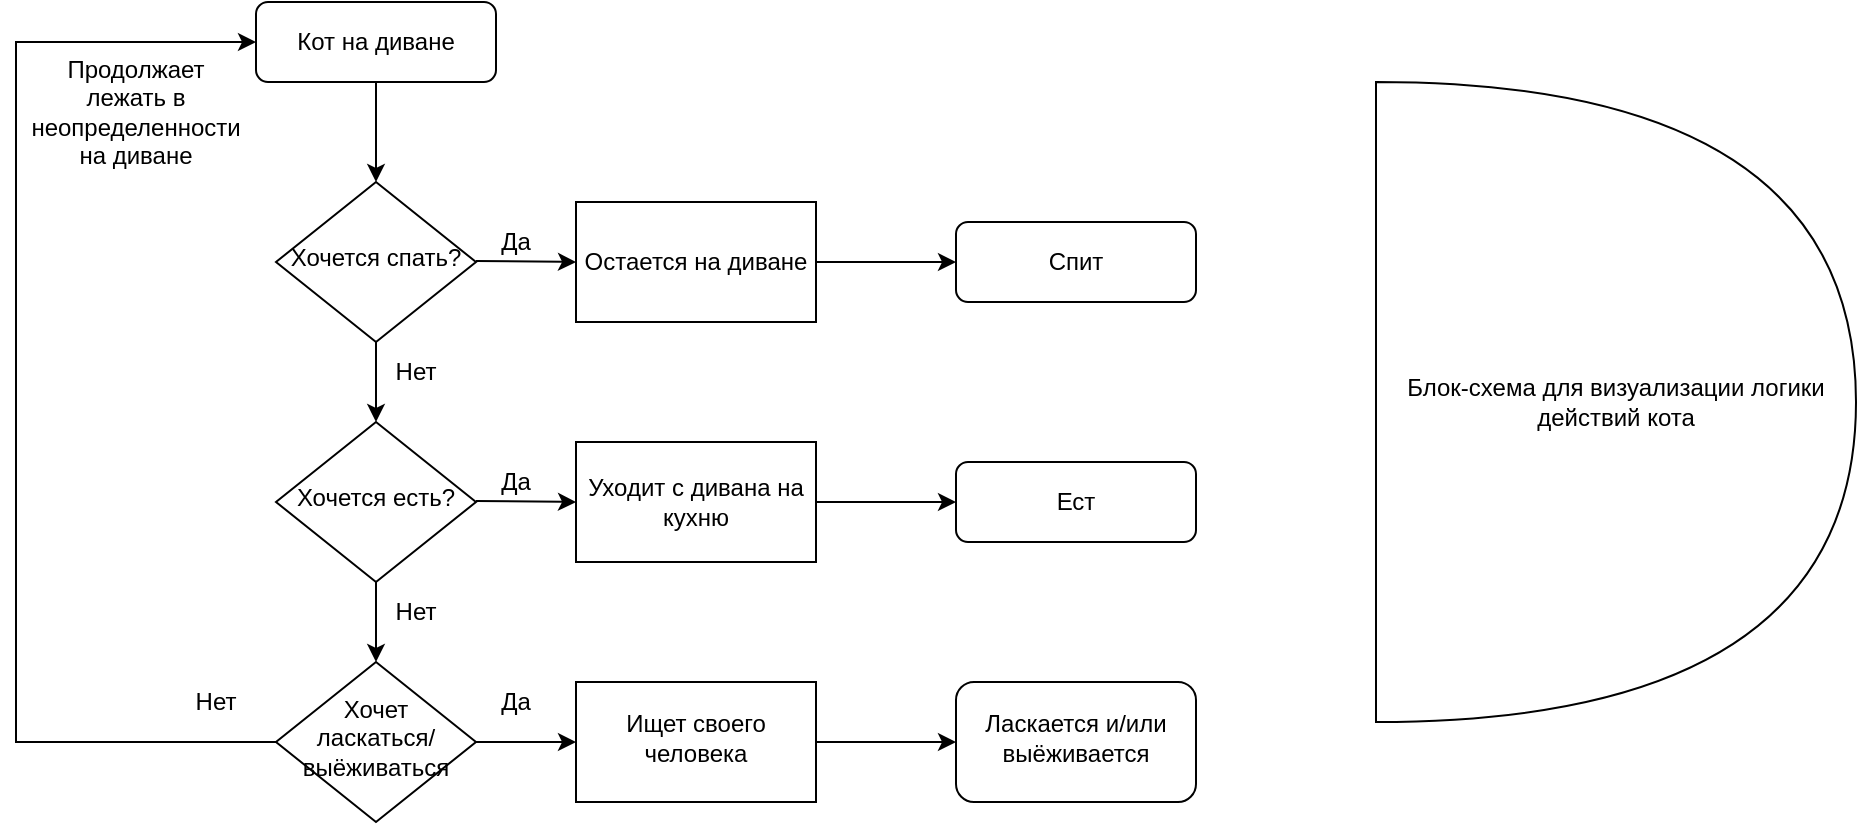 <mxfile version="20.8.16" type="device"><diagram id="C5RBs43oDa-KdzZeNtuy" name="Page-1"><mxGraphModel dx="1104" dy="516" grid="1" gridSize="10" guides="1" tooltips="1" connect="1" arrows="1" fold="1" page="1" pageScale="1" pageWidth="827" pageHeight="1169" math="0" shadow="0"><root><mxCell id="WIyWlLk6GJQsqaUBKTNV-0"/><mxCell id="WIyWlLk6GJQsqaUBKTNV-1" parent="WIyWlLk6GJQsqaUBKTNV-0"/><mxCell id="vpttl4p5oMFr6pG0vok4-5" value="" style="edgeStyle=orthogonalEdgeStyle;rounded=0;orthogonalLoop=1;jettySize=auto;html=1;" parent="WIyWlLk6GJQsqaUBKTNV-1" source="WIyWlLk6GJQsqaUBKTNV-3" target="WIyWlLk6GJQsqaUBKTNV-6" edge="1"><mxGeometry relative="1" as="geometry"/></mxCell><mxCell id="WIyWlLk6GJQsqaUBKTNV-3" value="Кот на диване" style="rounded=1;whiteSpace=wrap;html=1;fontSize=12;glass=0;strokeWidth=1;shadow=0;" parent="WIyWlLk6GJQsqaUBKTNV-1" vertex="1"><mxGeometry x="160" y="80" width="120" height="40" as="geometry"/></mxCell><mxCell id="vpttl4p5oMFr6pG0vok4-4" value="" style="edgeStyle=orthogonalEdgeStyle;rounded=0;orthogonalLoop=1;jettySize=auto;html=1;" parent="WIyWlLk6GJQsqaUBKTNV-1" source="WIyWlLk6GJQsqaUBKTNV-6" target="WIyWlLk6GJQsqaUBKTNV-10" edge="1"><mxGeometry relative="1" as="geometry"/></mxCell><mxCell id="WIyWlLk6GJQsqaUBKTNV-6" value="Хочется спать?" style="rhombus;whiteSpace=wrap;html=1;shadow=0;fontFamily=Helvetica;fontSize=12;align=center;strokeWidth=1;spacing=6;spacingTop=-4;" parent="WIyWlLk6GJQsqaUBKTNV-1" vertex="1"><mxGeometry x="170" y="170" width="100" height="80" as="geometry"/></mxCell><mxCell id="WIyWlLk6GJQsqaUBKTNV-7" value="Спит" style="rounded=1;whiteSpace=wrap;html=1;fontSize=12;glass=0;strokeWidth=1;shadow=0;" parent="WIyWlLk6GJQsqaUBKTNV-1" vertex="1"><mxGeometry x="510" y="190" width="120" height="40" as="geometry"/></mxCell><mxCell id="vpttl4p5oMFr6pG0vok4-3" value="" style="edgeStyle=orthogonalEdgeStyle;rounded=0;orthogonalLoop=1;jettySize=auto;html=1;" parent="WIyWlLk6GJQsqaUBKTNV-1" source="WIyWlLk6GJQsqaUBKTNV-10" target="f6yPNwVt4YjFnkqquamt-16" edge="1"><mxGeometry relative="1" as="geometry"/></mxCell><mxCell id="WIyWlLk6GJQsqaUBKTNV-10" value="Хочется есть?" style="rhombus;whiteSpace=wrap;html=1;shadow=0;fontFamily=Helvetica;fontSize=12;align=center;strokeWidth=1;spacing=6;spacingTop=-4;" parent="WIyWlLk6GJQsqaUBKTNV-1" vertex="1"><mxGeometry x="170" y="290" width="100" height="80" as="geometry"/></mxCell><mxCell id="WIyWlLk6GJQsqaUBKTNV-12" value="Ест" style="rounded=1;whiteSpace=wrap;html=1;fontSize=12;glass=0;strokeWidth=1;shadow=0;" parent="WIyWlLk6GJQsqaUBKTNV-1" vertex="1"><mxGeometry x="510" y="310" width="120" height="40" as="geometry"/></mxCell><mxCell id="f6yPNwVt4YjFnkqquamt-0" value="Блок-схема для визуализации логики действий кота" style="shape=or;whiteSpace=wrap;html=1;" parent="WIyWlLk6GJQsqaUBKTNV-1" vertex="1"><mxGeometry x="720" y="120" width="240" height="320" as="geometry"/></mxCell><mxCell id="f6yPNwVt4YjFnkqquamt-1" value="Остается на диване" style="rounded=0;whiteSpace=wrap;html=1;" parent="WIyWlLk6GJQsqaUBKTNV-1" vertex="1"><mxGeometry x="320" y="180" width="120" height="60" as="geometry"/></mxCell><mxCell id="f6yPNwVt4YjFnkqquamt-4" value="" style="endArrow=classic;html=1;rounded=0;" parent="WIyWlLk6GJQsqaUBKTNV-1" edge="1"><mxGeometry relative="1" as="geometry"><mxPoint x="270" y="209.5" as="sourcePoint"/><mxPoint x="320" y="210" as="targetPoint"/></mxGeometry></mxCell><mxCell id="f6yPNwVt4YjFnkqquamt-6" value="" style="endArrow=classic;html=1;rounded=0;" parent="WIyWlLk6GJQsqaUBKTNV-1" source="f6yPNwVt4YjFnkqquamt-1" edge="1"><mxGeometry relative="1" as="geometry"><mxPoint x="460" y="210" as="sourcePoint"/><mxPoint x="510" y="210" as="targetPoint"/></mxGeometry></mxCell><mxCell id="vpttl4p5oMFr6pG0vok4-1" value="" style="edgeStyle=orthogonalEdgeStyle;rounded=0;orthogonalLoop=1;jettySize=auto;html=1;" parent="WIyWlLk6GJQsqaUBKTNV-1" source="f6yPNwVt4YjFnkqquamt-9" target="WIyWlLk6GJQsqaUBKTNV-12" edge="1"><mxGeometry relative="1" as="geometry"/></mxCell><mxCell id="f6yPNwVt4YjFnkqquamt-9" value="Уходит с дивана на кухню" style="rounded=0;whiteSpace=wrap;html=1;" parent="WIyWlLk6GJQsqaUBKTNV-1" vertex="1"><mxGeometry x="320" y="300" width="120" height="60" as="geometry"/></mxCell><mxCell id="f6yPNwVt4YjFnkqquamt-15" value="" style="endArrow=classic;html=1;rounded=0;" parent="WIyWlLk6GJQsqaUBKTNV-1" edge="1"><mxGeometry relative="1" as="geometry"><mxPoint x="270" y="329.5" as="sourcePoint"/><mxPoint x="320" y="330" as="targetPoint"/></mxGeometry></mxCell><mxCell id="vpttl4p5oMFr6pG0vok4-8" value="" style="edgeStyle=orthogonalEdgeStyle;rounded=0;orthogonalLoop=1;jettySize=auto;html=1;" parent="WIyWlLk6GJQsqaUBKTNV-1" source="f6yPNwVt4YjFnkqquamt-16" target="vpttl4p5oMFr6pG0vok4-7" edge="1"><mxGeometry relative="1" as="geometry"/></mxCell><mxCell id="2ZI_38o4lBCMX0wlKq3U-2" value="" style="edgeStyle=orthogonalEdgeStyle;rounded=0;orthogonalLoop=1;jettySize=auto;html=1;entryX=0;entryY=0.5;entryDx=0;entryDy=0;" edge="1" parent="WIyWlLk6GJQsqaUBKTNV-1" source="f6yPNwVt4YjFnkqquamt-16" target="WIyWlLk6GJQsqaUBKTNV-3"><mxGeometry relative="1" as="geometry"><mxPoint x="40" y="90" as="targetPoint"/><Array as="points"><mxPoint x="40" y="450"/><mxPoint x="40" y="100"/></Array></mxGeometry></mxCell><mxCell id="f6yPNwVt4YjFnkqquamt-16" value="Хочет ласкаться/выёживаться" style="rhombus;whiteSpace=wrap;html=1;shadow=0;fontFamily=Helvetica;fontSize=12;align=center;strokeWidth=1;spacing=6;spacingTop=-4;" parent="WIyWlLk6GJQsqaUBKTNV-1" vertex="1"><mxGeometry x="170" y="410" width="100" height="80" as="geometry"/></mxCell><mxCell id="vpttl4p5oMFr6pG0vok4-0" value="Да" style="text;html=1;strokeColor=none;fillColor=none;align=center;verticalAlign=middle;whiteSpace=wrap;rounded=0;" parent="WIyWlLk6GJQsqaUBKTNV-1" vertex="1"><mxGeometry x="270" y="190" width="40" height="20" as="geometry"/></mxCell><mxCell id="vpttl4p5oMFr6pG0vok4-2" value="Да" style="text;html=1;strokeColor=none;fillColor=none;align=center;verticalAlign=middle;whiteSpace=wrap;rounded=0;" parent="WIyWlLk6GJQsqaUBKTNV-1" vertex="1"><mxGeometry x="270" y="310" width="40" height="20" as="geometry"/></mxCell><mxCell id="vpttl4p5oMFr6pG0vok4-10" value="" style="edgeStyle=orthogonalEdgeStyle;rounded=0;orthogonalLoop=1;jettySize=auto;html=1;" parent="WIyWlLk6GJQsqaUBKTNV-1" source="vpttl4p5oMFr6pG0vok4-7" target="vpttl4p5oMFr6pG0vok4-9" edge="1"><mxGeometry relative="1" as="geometry"/></mxCell><mxCell id="vpttl4p5oMFr6pG0vok4-7" value="Ищет своего человека" style="whiteSpace=wrap;html=1;shadow=0;strokeWidth=1;spacing=6;spacingTop=-4;" parent="WIyWlLk6GJQsqaUBKTNV-1" vertex="1"><mxGeometry x="320" y="420" width="120" height="60" as="geometry"/></mxCell><mxCell id="vpttl4p5oMFr6pG0vok4-9" value="Ласкается и/или выёживается" style="rounded=1;whiteSpace=wrap;html=1;shadow=0;strokeWidth=1;spacing=6;spacingTop=-4;" parent="WIyWlLk6GJQsqaUBKTNV-1" vertex="1"><mxGeometry x="510" y="420" width="120" height="60" as="geometry"/></mxCell><mxCell id="vpttl4p5oMFr6pG0vok4-11" value="Да" style="text;html=1;strokeColor=none;fillColor=none;align=center;verticalAlign=middle;whiteSpace=wrap;rounded=0;" parent="WIyWlLk6GJQsqaUBKTNV-1" vertex="1"><mxGeometry x="270" y="420" width="40" height="20" as="geometry"/></mxCell><mxCell id="2ZI_38o4lBCMX0wlKq3U-3" value="Нет" style="text;html=1;strokeColor=none;fillColor=none;align=center;verticalAlign=middle;whiteSpace=wrap;rounded=0;" vertex="1" parent="WIyWlLk6GJQsqaUBKTNV-1"><mxGeometry x="110" y="415" width="60" height="30" as="geometry"/></mxCell><mxCell id="2ZI_38o4lBCMX0wlKq3U-4" value="Нет" style="text;html=1;strokeColor=none;fillColor=none;align=center;verticalAlign=middle;whiteSpace=wrap;rounded=0;" vertex="1" parent="WIyWlLk6GJQsqaUBKTNV-1"><mxGeometry x="210" y="250" width="60" height="30" as="geometry"/></mxCell><mxCell id="2ZI_38o4lBCMX0wlKq3U-5" value="Нет" style="text;html=1;strokeColor=none;fillColor=none;align=center;verticalAlign=middle;whiteSpace=wrap;rounded=0;" vertex="1" parent="WIyWlLk6GJQsqaUBKTNV-1"><mxGeometry x="210" y="370" width="60" height="30" as="geometry"/></mxCell><mxCell id="2ZI_38o4lBCMX0wlKq3U-6" value="Продолжает лежать в неопределенности на диване" style="text;html=1;strokeColor=none;fillColor=none;align=center;verticalAlign=middle;whiteSpace=wrap;rounded=0;" vertex="1" parent="WIyWlLk6GJQsqaUBKTNV-1"><mxGeometry x="70" y="120" width="60" height="30" as="geometry"/></mxCell></root></mxGraphModel></diagram></mxfile>